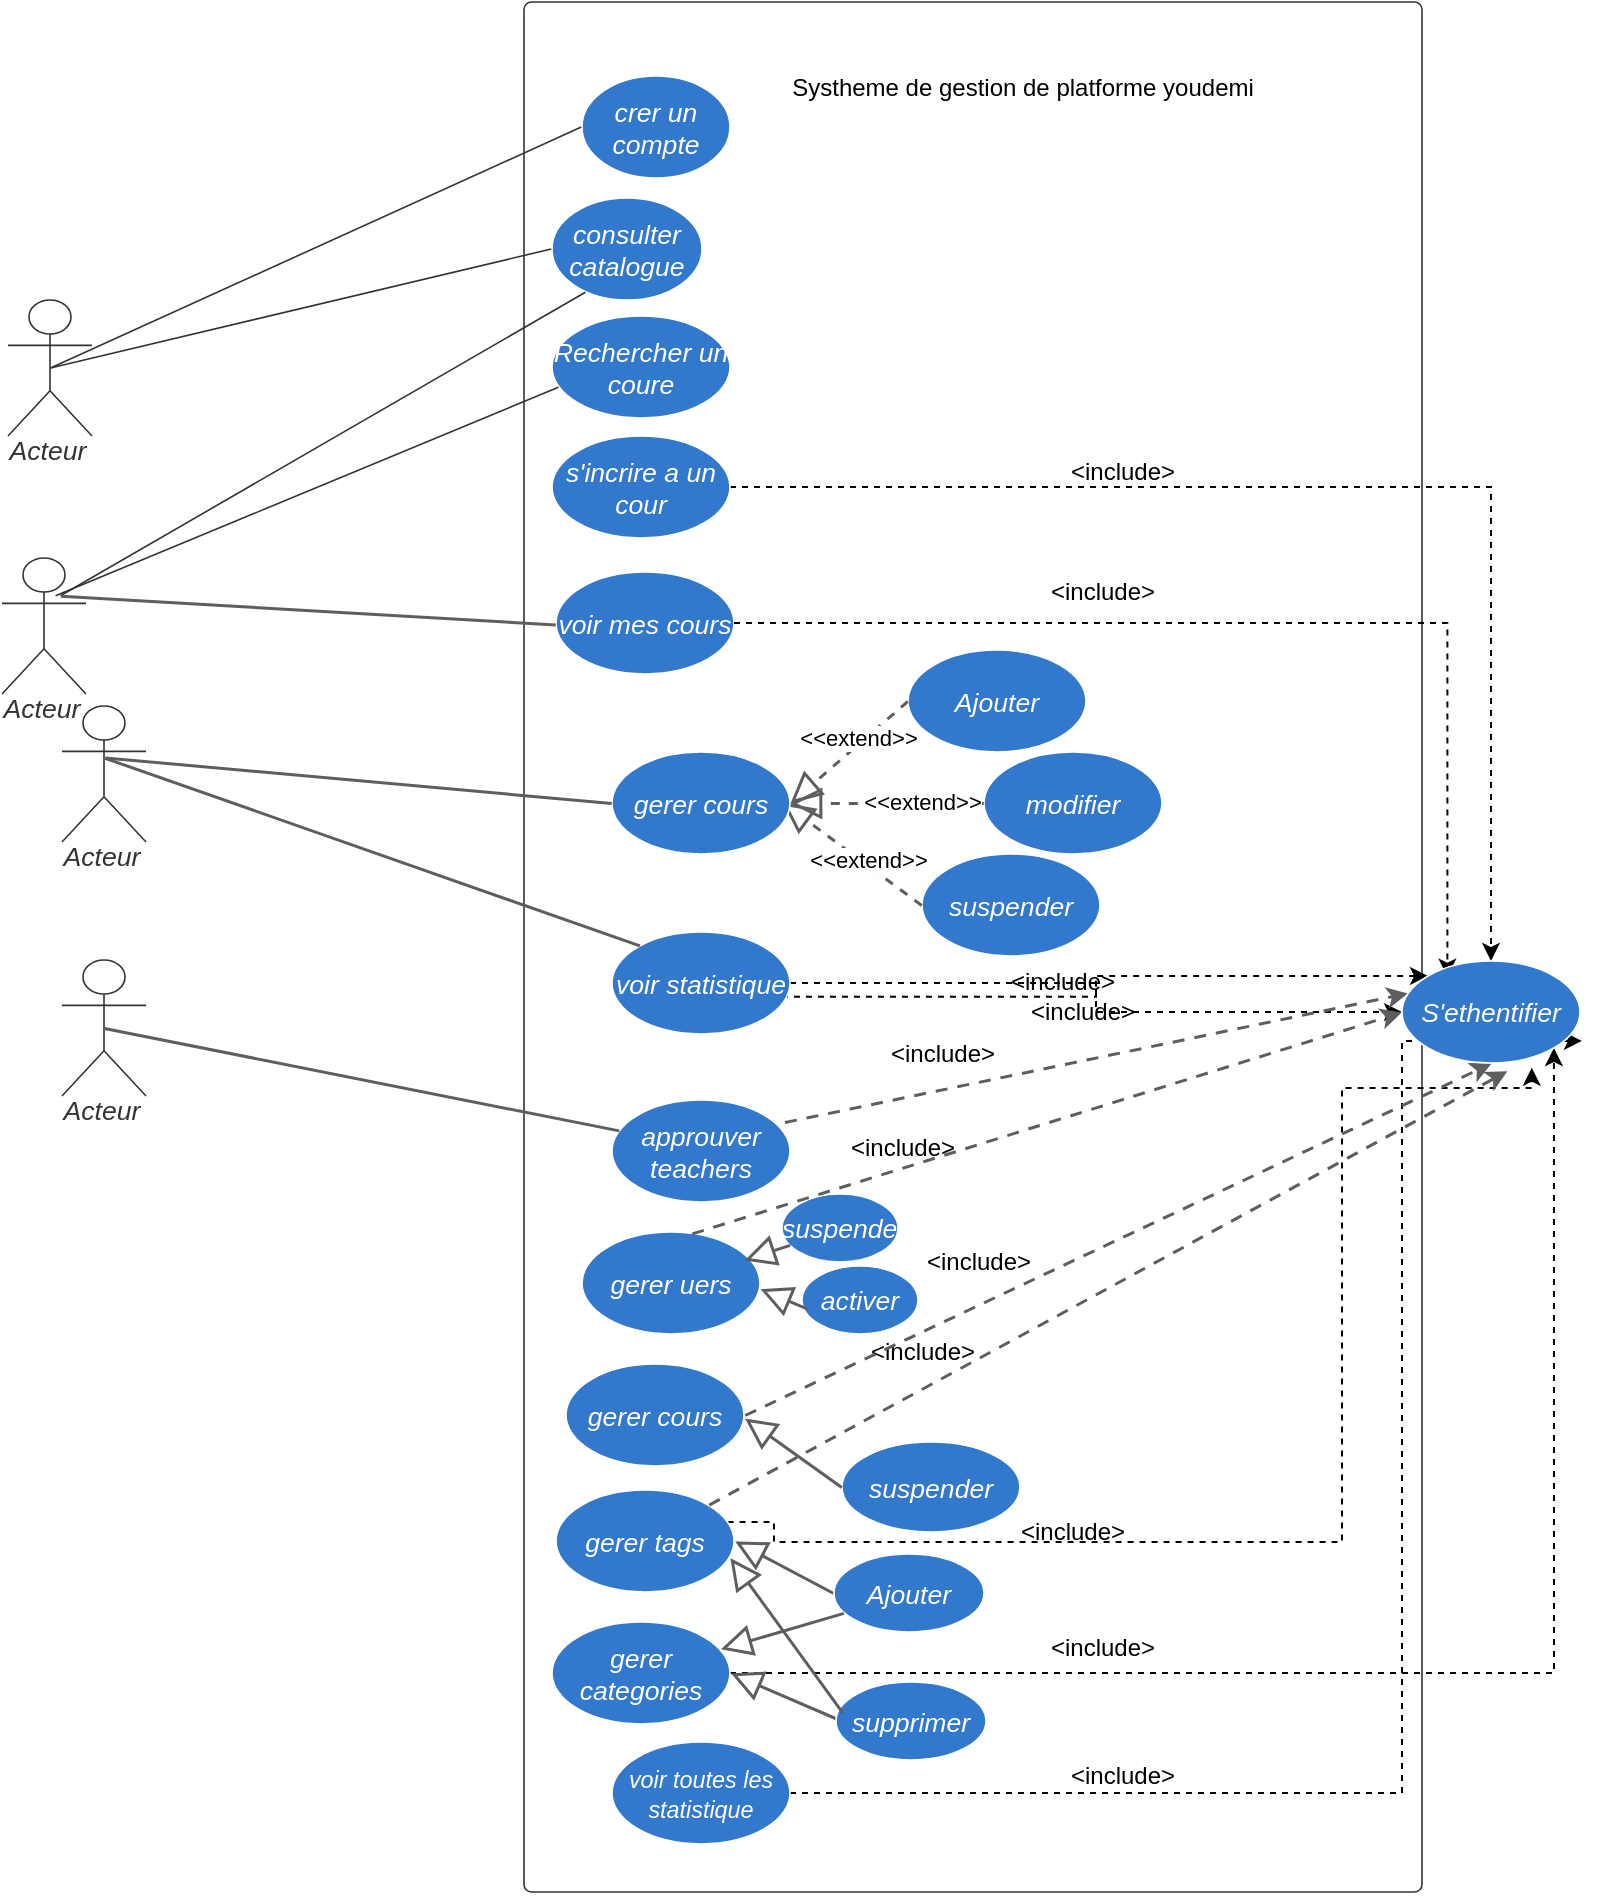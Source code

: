 <mxfile version="26.0.7">
  <diagram name="Page-1" id="Ui1TBhDVcmFBShGfGlzh">
    <mxGraphModel dx="3100" dy="1843" grid="1" gridSize="10" guides="1" tooltips="1" connect="1" arrows="1" fold="1" page="1" pageScale="1" pageWidth="850" pageHeight="1100" math="0" shadow="0">
      <root>
        <mxCell id="0" />
        <mxCell id="1" parent="0" />
        <mxCell id="Mg8GLgadqUV1qvTmAuoZ-1" value="" style="html=1;overflow=block;blockSpacing=1;whiteSpace=wrap;container=1;pointerEvents=0;collapsible=0;recursiveResize=0;fontSize=16.7;fontColor=#333333;fontStyle=3;spacing=0;verticalAlign=bottom;strokeColor=#333333;strokeOpacity=100;fillOpacity=0;rounded=1;absoluteArcSize=1;arcSize=7.5;fillColor=#000000;strokeWidth=0.8;lucidId=941LlKu39cQW;" parent="1" vertex="1">
          <mxGeometry x="-1429" y="-1040" width="449" height="945" as="geometry" />
        </mxCell>
        <mxCell id="Mg8GLgadqUV1qvTmAuoZ-51" value="&amp;lt;include&amp;gt;" style="text;html=1;align=center;verticalAlign=middle;resizable=0;points=[];autosize=1;strokeColor=none;fillColor=none;" parent="Mg8GLgadqUV1qvTmAuoZ-1" vertex="1">
          <mxGeometry x="187" y="615" width="80" height="30" as="geometry" />
        </mxCell>
        <mxCell id="Mg8GLgadqUV1qvTmAuoZ-52" value="&amp;lt;include&amp;gt;" style="text;html=1;align=center;verticalAlign=middle;resizable=0;points=[];autosize=1;strokeColor=none;fillColor=none;" parent="Mg8GLgadqUV1qvTmAuoZ-1" vertex="1">
          <mxGeometry x="159" y="660" width="80" height="30" as="geometry" />
        </mxCell>
        <mxCell id="Mg8GLgadqUV1qvTmAuoZ-61" value="&amp;lt;include&amp;gt;" style="text;html=1;align=center;verticalAlign=middle;resizable=0;points=[];autosize=1;strokeColor=none;fillColor=none;" parent="Mg8GLgadqUV1qvTmAuoZ-1" vertex="1">
          <mxGeometry x="233.5" y="750" width="80" height="30" as="geometry" />
        </mxCell>
        <mxCell id="Mg8GLgadqUV1qvTmAuoZ-33" value="suspender" style="html=1;overflow=block;blockSpacing=1;whiteSpace=wrap;ellipse;fontSize=13.3;fontColor=#ffffff;fontStyle=2;align=center;spacing=0;verticalAlign=middle;strokeColor=#ffffff;strokeOpacity=100;fillOpacity=100;rounded=1;absoluteArcSize=1;arcSize=7.5;fillColor=#3278cc;strokeWidth=0.8;lucidId=kp2LRZCfXuUl;" parent="Mg8GLgadqUV1qvTmAuoZ-1" vertex="1">
          <mxGeometry x="159" y="720" width="89" height="45" as="geometry" />
        </mxCell>
        <mxCell id="Mg8GLgadqUV1qvTmAuoZ-58" value="&amp;lt;include&amp;gt;" style="text;html=1;align=center;verticalAlign=middle;resizable=0;points=[];autosize=1;strokeColor=none;fillColor=none;" parent="Mg8GLgadqUV1qvTmAuoZ-1" vertex="1">
          <mxGeometry x="168.5" y="511" width="80" height="30" as="geometry" />
        </mxCell>
        <mxCell id="Mg8GLgadqUV1qvTmAuoZ-72" value="suspender" style="html=1;overflow=block;blockSpacing=1;whiteSpace=wrap;ellipse;fontSize=13.3;fontColor=#ffffff;fontStyle=2;align=center;spacing=0;verticalAlign=middle;strokeColor=#ffffff;strokeOpacity=100;fillOpacity=100;rounded=1;absoluteArcSize=1;arcSize=7.5;fillColor=#3278cc;strokeWidth=0.8;lucidId=C.1LL-5GV5Vd;" parent="Mg8GLgadqUV1qvTmAuoZ-1" vertex="1">
          <mxGeometry x="129" y="596" width="58" height="34" as="geometry" />
        </mxCell>
        <mxCell id="Mg8GLgadqUV1qvTmAuoZ-73" value="activer" style="html=1;overflow=block;blockSpacing=1;whiteSpace=wrap;ellipse;fontSize=13.3;fontColor=#ffffff;fontStyle=2;align=center;spacing=0;verticalAlign=middle;strokeColor=#ffffff;strokeOpacity=100;fillOpacity=100;rounded=1;absoluteArcSize=1;arcSize=7.5;fillColor=#3278cc;strokeWidth=0.8;lucidId=C.1LL-5GV5Vd;" parent="Mg8GLgadqUV1qvTmAuoZ-1" vertex="1">
          <mxGeometry x="139" y="632" width="58" height="34" as="geometry" />
        </mxCell>
        <mxCell id="Mg8GLgadqUV1qvTmAuoZ-82" value="&amp;lt;include&amp;gt;" style="text;html=1;align=center;verticalAlign=middle;resizable=0;points=[];autosize=1;strokeColor=none;fillColor=none;" parent="Mg8GLgadqUV1qvTmAuoZ-1" vertex="1">
          <mxGeometry x="229" y="475" width="80" height="30" as="geometry" />
        </mxCell>
        <mxCell id="Mg8GLgadqUV1qvTmAuoZ-83" value="&amp;lt;include&amp;gt;" style="text;html=1;align=center;verticalAlign=middle;resizable=0;points=[];autosize=1;strokeColor=none;fillColor=none;" parent="Mg8GLgadqUV1qvTmAuoZ-1" vertex="1">
          <mxGeometry x="248.5" y="280" width="80" height="30" as="geometry" />
        </mxCell>
        <mxCell id="Mg8GLgadqUV1qvTmAuoZ-88" value="&amp;lt;include&amp;gt;" style="text;html=1;align=center;verticalAlign=middle;resizable=0;points=[];autosize=1;strokeColor=none;fillColor=none;" parent="Mg8GLgadqUV1qvTmAuoZ-1" vertex="1">
          <mxGeometry x="239" y="490" width="80" height="30" as="geometry" />
        </mxCell>
        <mxCell id="Mg8GLgadqUV1qvTmAuoZ-91" value="&amp;lt;include&amp;gt;" style="text;html=1;align=center;verticalAlign=middle;resizable=0;points=[];autosize=1;strokeColor=none;fillColor=none;" parent="Mg8GLgadqUV1qvTmAuoZ-1" vertex="1">
          <mxGeometry x="258.5" y="220" width="80" height="30" as="geometry" />
        </mxCell>
        <mxCell id="Mg8GLgadqUV1qvTmAuoZ-11" value="Ajouter" style="html=1;overflow=block;blockSpacing=1;whiteSpace=wrap;ellipse;fontSize=13.3;fontColor=#ffffff;fontStyle=2;align=center;spacing=0;verticalAlign=middle;strokeColor=#ffffff;strokeOpacity=100;fillOpacity=100;rounded=1;absoluteArcSize=1;arcSize=7.5;fillColor=#3278cc;strokeWidth=0.8;lucidId=q.1LQWj7MmdR;" parent="Mg8GLgadqUV1qvTmAuoZ-1" vertex="1">
          <mxGeometry x="192" y="324" width="89" height="51" as="geometry" />
        </mxCell>
        <mxCell id="Mg8GLgadqUV1qvTmAuoZ-12" value="suspender" style="html=1;overflow=block;blockSpacing=1;whiteSpace=wrap;ellipse;fontSize=13.3;fontColor=#ffffff;fontStyle=2;align=center;spacing=0;verticalAlign=middle;strokeColor=#ffffff;strokeOpacity=100;fillOpacity=100;rounded=1;absoluteArcSize=1;arcSize=7.5;fillColor=#3278cc;strokeWidth=0.8;lucidId=C.1LL-5GV5Vd;" parent="Mg8GLgadqUV1qvTmAuoZ-1" vertex="1">
          <mxGeometry x="199" y="426" width="89" height="51" as="geometry" />
        </mxCell>
        <mxCell id="Mg8GLgadqUV1qvTmAuoZ-13" value="modifier" style="html=1;overflow=block;blockSpacing=1;whiteSpace=wrap;ellipse;fontSize=13.3;fontColor=#ffffff;fontStyle=2;align=center;spacing=0;verticalAlign=middle;strokeColor=#ffffff;strokeOpacity=100;fillOpacity=100;rounded=1;absoluteArcSize=1;arcSize=7.5;fillColor=#3278cc;strokeWidth=0.8;lucidId=F.1LamfaoWSi;" parent="Mg8GLgadqUV1qvTmAuoZ-1" vertex="1">
          <mxGeometry x="230" y="375" width="89" height="51" as="geometry" />
        </mxCell>
        <mxCell id="Mg8GLgadqUV1qvTmAuoZ-21" value="" style="html=1;jettySize=18;whiteSpace=wrap;fontSize=13;strokeColor=#5E5E5E;strokeWidth=1.5;rounded=0;startArrow=none;endArrow=block;endFill=0;endSize=12;exitX=-0.004;exitY=0.5;exitPerimeter=0;lucidId=6d2Lq._Pj1i6;dashed=1;" parent="Mg8GLgadqUV1qvTmAuoZ-1" source="Mg8GLgadqUV1qvTmAuoZ-12" edge="1">
          <mxGeometry width="100" height="100" relative="1" as="geometry">
            <Array as="points" />
            <mxPoint x="129" y="400" as="targetPoint" />
          </mxGeometry>
        </mxCell>
        <mxCell id="Mg8GLgadqUV1qvTmAuoZ-94" value="&amp;lt;&amp;lt;extend&lt;span style=&quot;background-color: light-dark(#ffffff, var(--ge-dark-color, #121212)); color: light-dark(rgb(0, 0, 0), rgb(255, 255, 255));&quot;&gt;&amp;gt;&amp;gt;&lt;/span&gt;" style="edgeLabel;html=1;align=center;verticalAlign=middle;resizable=0;points=[];" parent="Mg8GLgadqUV1qvTmAuoZ-21" vertex="1" connectable="0">
          <mxGeometry x="-0.22" y="-3" relative="1" as="geometry">
            <mxPoint x="-1" as="offset" />
          </mxGeometry>
        </mxCell>
        <mxCell id="Mg8GLgadqUV1qvTmAuoZ-2" value="Acteur" style="html=1;overflow=block;blockSpacing=1;shape=umlActor;labelPosition=center;verticalLabelPosition=bottom;verticalAlign=top;whiteSpace=nowrap;fontSize=13.3;fontColor=#333333;fontStyle=2;spacing=0;strokeColor=#333333;strokeOpacity=100;rounded=1;absoluteArcSize=1;arcSize=7.5;fillColor=#ffffff;strokeWidth=0.8;lucidId=941LthHQKbVj;" parent="1" vertex="1">
          <mxGeometry x="-1687" y="-891" width="42" height="68" as="geometry" />
        </mxCell>
        <mxCell id="Mg8GLgadqUV1qvTmAuoZ-3" value="crer un compte" style="html=1;overflow=block;blockSpacing=1;whiteSpace=wrap;ellipse;fontSize=13.3;fontColor=#ffffff;fontStyle=2;align=center;spacing=0;verticalAlign=middle;strokeColor=#ffffff;strokeOpacity=100;fillOpacity=100;rounded=1;absoluteArcSize=1;arcSize=7.5;fillColor=#3278cc;strokeWidth=0.8;lucidId=941LuRp4zqsd;" parent="1" vertex="1">
          <mxGeometry x="-1400" y="-1003" width="74" height="51" as="geometry" />
        </mxCell>
        <mxCell id="Mg8GLgadqUV1qvTmAuoZ-4" value="consulter catalogue" style="html=1;overflow=block;blockSpacing=1;whiteSpace=wrap;ellipse;fontSize=13.3;fontColor=#ffffff;fontStyle=2;align=center;spacing=0;verticalAlign=middle;strokeColor=#ffffff;strokeOpacity=100;fillOpacity=100;rounded=1;absoluteArcSize=1;arcSize=7.5;fillColor=#3278cc;strokeWidth=0.8;lucidId=941LvYkcDMtL;" parent="1" vertex="1">
          <mxGeometry x="-1415" y="-942" width="75" height="51" as="geometry" />
        </mxCell>
        <mxCell id="Mg8GLgadqUV1qvTmAuoZ-5" value="" style="html=1;jettySize=18;whiteSpace=wrap;fontSize=13;strokeColor=#333333;strokeOpacity=100;strokeWidth=0.8;rounded=0;startArrow=none;endArrow=none;exitX=0.506;exitY=0.5;exitPerimeter=0;entryX=-0.005;entryY=0.5;entryPerimeter=0;lucidId=941LddPFpeVx;" parent="1" source="Mg8GLgadqUV1qvTmAuoZ-2" target="Mg8GLgadqUV1qvTmAuoZ-3" edge="1">
          <mxGeometry width="100" height="100" relative="1" as="geometry">
            <Array as="points" />
          </mxGeometry>
        </mxCell>
        <mxCell id="Mg8GLgadqUV1qvTmAuoZ-6" value="" style="html=1;jettySize=18;whiteSpace=wrap;fontSize=13;strokeColor=#333333;strokeOpacity=100;strokeWidth=0.8;rounded=0;startArrow=none;endArrow=none;exitX=0.506;exitY=0.5;exitPerimeter=0;entryX=-0.005;entryY=0.5;entryPerimeter=0;lucidId=941LqlPk4kGE;" parent="1" source="Mg8GLgadqUV1qvTmAuoZ-2" target="Mg8GLgadqUV1qvTmAuoZ-4" edge="1">
          <mxGeometry width="100" height="100" relative="1" as="geometry">
            <Array as="points" />
          </mxGeometry>
        </mxCell>
        <mxCell id="Mg8GLgadqUV1qvTmAuoZ-7" value="Rechercher  un coure" style="html=1;overflow=block;blockSpacing=1;whiteSpace=wrap;ellipse;fontSize=13.3;fontColor=#ffffff;fontStyle=2;align=center;spacing=0;verticalAlign=middle;strokeColor=#ffffff;strokeOpacity=100;fillOpacity=100;rounded=1;absoluteArcSize=1;arcSize=7.5;fillColor=#3278cc;strokeWidth=0.8;lucidId=091LkQ3rRjq5;" parent="1" vertex="1">
          <mxGeometry x="-1415" y="-883" width="89" height="51" as="geometry" />
        </mxCell>
        <mxCell id="Mg8GLgadqUV1qvTmAuoZ-90" style="edgeStyle=orthogonalEdgeStyle;rounded=0;orthogonalLoop=1;jettySize=auto;html=1;dashed=1;" parent="1" source="Mg8GLgadqUV1qvTmAuoZ-8" target="Mg8GLgadqUV1qvTmAuoZ-41" edge="1">
          <mxGeometry relative="1" as="geometry" />
        </mxCell>
        <mxCell id="Mg8GLgadqUV1qvTmAuoZ-8" value="s&#39;incrire a un cour" style="html=1;overflow=block;blockSpacing=1;whiteSpace=wrap;ellipse;fontSize=13.3;fontColor=#ffffff;fontStyle=2;align=center;spacing=0;verticalAlign=middle;strokeColor=#ffffff;strokeOpacity=100;fillOpacity=100;rounded=1;absoluteArcSize=1;arcSize=7.5;fillColor=#3278cc;strokeWidth=0.8;lucidId=G-1Lx12igvuR;" parent="1" vertex="1">
          <mxGeometry x="-1415" y="-823" width="89" height="51" as="geometry" />
        </mxCell>
        <mxCell id="Mg8GLgadqUV1qvTmAuoZ-9" value="voir mes cours" style="html=1;overflow=block;blockSpacing=1;whiteSpace=wrap;ellipse;fontSize=13.3;fontColor=#ffffff;fontStyle=2;align=center;spacing=0;verticalAlign=middle;strokeColor=#ffffff;strokeOpacity=100;fillOpacity=100;rounded=1;absoluteArcSize=1;arcSize=7.5;fillColor=#3278cc;strokeWidth=0.8;lucidId=h_1LVkh3tsEc;" parent="1" vertex="1">
          <mxGeometry x="-1413" y="-755" width="89" height="51" as="geometry" />
        </mxCell>
        <mxCell id="Mg8GLgadqUV1qvTmAuoZ-10" value="gerer cours" style="html=1;overflow=block;blockSpacing=1;whiteSpace=wrap;ellipse;fontSize=13.3;fontColor=#ffffff;fontStyle=2;align=center;spacing=0;verticalAlign=middle;strokeColor=#ffffff;strokeOpacity=100;fillOpacity=100;rounded=1;absoluteArcSize=1;arcSize=7.5;fillColor=#3278cc;strokeWidth=0.8;lucidId=1_1LbxlOV9~X;" parent="1" vertex="1">
          <mxGeometry x="-1385" y="-665" width="89" height="51" as="geometry" />
        </mxCell>
        <mxCell id="Mg8GLgadqUV1qvTmAuoZ-81" style="edgeStyle=orthogonalEdgeStyle;rounded=0;orthogonalLoop=1;jettySize=auto;html=1;exitX=0.955;exitY=0.636;exitDx=0;exitDy=0;entryX=0;entryY=0;entryDx=0;entryDy=0;exitPerimeter=0;dashed=1;" parent="1" source="Mg8GLgadqUV1qvTmAuoZ-14" target="Mg8GLgadqUV1qvTmAuoZ-41" edge="1">
          <mxGeometry relative="1" as="geometry" />
        </mxCell>
        <mxCell id="Mg8GLgadqUV1qvTmAuoZ-85" style="edgeStyle=orthogonalEdgeStyle;rounded=0;orthogonalLoop=1;jettySize=auto;html=1;entryX=0;entryY=0.5;entryDx=0;entryDy=0;dashed=1;" parent="1" source="Mg8GLgadqUV1qvTmAuoZ-14" target="Mg8GLgadqUV1qvTmAuoZ-41" edge="1">
          <mxGeometry relative="1" as="geometry" />
        </mxCell>
        <mxCell id="Mg8GLgadqUV1qvTmAuoZ-14" value="voir statistique" style="html=1;overflow=block;blockSpacing=1;whiteSpace=wrap;ellipse;fontSize=13.3;fontColor=#ffffff;fontStyle=2;align=center;spacing=0;verticalAlign=middle;strokeColor=#ffffff;strokeOpacity=100;fillOpacity=100;rounded=1;absoluteArcSize=1;arcSize=7.5;fillColor=#3278cc;strokeWidth=0.8;lucidId=..1L2m16m8np;" parent="1" vertex="1">
          <mxGeometry x="-1385" y="-575" width="89" height="51" as="geometry" />
        </mxCell>
        <mxCell id="Mg8GLgadqUV1qvTmAuoZ-15" value="Acteur" style="html=1;overflow=block;blockSpacing=1;shape=umlActor;labelPosition=center;verticalLabelPosition=bottom;verticalAlign=top;whiteSpace=nowrap;fontSize=13.3;fontColor=#333333;fontStyle=2;spacing=0;strokeColor=#333333;strokeOpacity=100;rounded=1;absoluteArcSize=1;arcSize=7.5;fillColor=#ffffff;strokeWidth=0.8;lucidId=va2L_WZ010zh;" parent="1" vertex="1">
          <mxGeometry x="-1690" y="-762" width="42" height="68" as="geometry" />
        </mxCell>
        <mxCell id="Mg8GLgadqUV1qvTmAuoZ-16" value="" style="html=1;jettySize=18;whiteSpace=wrap;fontSize=13;strokeColor=#333333;strokeOpacity=100;strokeWidth=0.8;rounded=0;startArrow=none;endArrow=none;exitX=0.696;exitY=0.278;exitPerimeter=0;entryX=0.223;entryY=0.924;entryPerimeter=0;lucidId=Wa2L-mU4~Vg-;" parent="1" source="Mg8GLgadqUV1qvTmAuoZ-15" target="Mg8GLgadqUV1qvTmAuoZ-4" edge="1">
          <mxGeometry width="100" height="100" relative="1" as="geometry">
            <Array as="points" />
          </mxGeometry>
        </mxCell>
        <mxCell id="Mg8GLgadqUV1qvTmAuoZ-17" value="" style="html=1;jettySize=18;whiteSpace=wrap;fontSize=13;strokeColor=#333333;strokeOpacity=100;strokeWidth=0.8;rounded=0;startArrow=none;endArrow=none;exitX=0.638;exitY=0.278;exitPerimeter=0;entryX=0.036;entryY=0.698;entryPerimeter=0;lucidId=5a2L5wO3osyW;" parent="1" source="Mg8GLgadqUV1qvTmAuoZ-15" target="Mg8GLgadqUV1qvTmAuoZ-7" edge="1">
          <mxGeometry width="100" height="100" relative="1" as="geometry">
            <Array as="points" />
          </mxGeometry>
        </mxCell>
        <mxCell id="Mg8GLgadqUV1qvTmAuoZ-18" value="" style="html=1;jettySize=18;whiteSpace=wrap;fontSize=13;strokeColor=#5E5E5E;strokeWidth=1.5;rounded=0;startArrow=none;endArrow=none;exitX=0.696;exitY=0.278;exitPerimeter=0;entryX=-0.004;entryY=0.514;entryPerimeter=0;lucidId=jb2Lhs8Mv7Fj;" parent="1" source="Mg8GLgadqUV1qvTmAuoZ-15" target="Mg8GLgadqUV1qvTmAuoZ-9" edge="1">
          <mxGeometry width="100" height="100" relative="1" as="geometry">
            <Array as="points" />
          </mxGeometry>
        </mxCell>
        <mxCell id="Mg8GLgadqUV1qvTmAuoZ-22" value="Acteur" style="html=1;overflow=block;blockSpacing=1;shape=umlActor;labelPosition=center;verticalLabelPosition=bottom;verticalAlign=top;whiteSpace=nowrap;fontSize=13.3;fontColor=#333333;fontStyle=2;spacing=0;strokeColor=#333333;strokeOpacity=100;rounded=1;absoluteArcSize=1;arcSize=7.5;fillColor=#ffffff;strokeWidth=0.8;lucidId=Ce2LLe9_~VuF;" parent="1" vertex="1">
          <mxGeometry x="-1660" y="-688" width="42" height="68" as="geometry" />
        </mxCell>
        <mxCell id="Mg8GLgadqUV1qvTmAuoZ-23" value="" style="html=1;jettySize=18;whiteSpace=wrap;fontSize=13;strokeColor=#5E5E5E;strokeWidth=1.5;rounded=0;startArrow=none;endArrow=none;exitX=0.509;exitY=0.378;exitPerimeter=0;entryX=-0.004;entryY=0.5;entryPerimeter=0;lucidId=Je2L.Y0Snnt7;" parent="1" source="Mg8GLgadqUV1qvTmAuoZ-22" target="Mg8GLgadqUV1qvTmAuoZ-10" edge="1">
          <mxGeometry width="100" height="100" relative="1" as="geometry">
            <Array as="points" />
          </mxGeometry>
        </mxCell>
        <mxCell id="Mg8GLgadqUV1qvTmAuoZ-24" value="" style="html=1;jettySize=18;whiteSpace=wrap;fontSize=13;strokeColor=#5E5E5E;strokeWidth=1.5;rounded=0;startArrow=none;endArrow=none;exitX=0.509;exitY=0.381;exitPerimeter=0;entryX=0.154;entryY=0.131;entryPerimeter=0;lucidId=Te2LzGm_cZw~;" parent="1" source="Mg8GLgadqUV1qvTmAuoZ-22" target="Mg8GLgadqUV1qvTmAuoZ-14" edge="1">
          <mxGeometry width="100" height="100" relative="1" as="geometry">
            <Array as="points" />
          </mxGeometry>
        </mxCell>
        <mxCell id="Mg8GLgadqUV1qvTmAuoZ-25" value="Acteur" style="html=1;overflow=block;blockSpacing=1;shape=umlActor;labelPosition=center;verticalLabelPosition=bottom;verticalAlign=top;whiteSpace=nowrap;fontSize=13.3;fontColor=#333333;fontStyle=2;spacing=0;strokeColor=#333333;strokeOpacity=100;rounded=1;absoluteArcSize=1;arcSize=7.5;fillColor=#ffffff;strokeWidth=0.8;lucidId=fg2LU4iUvJV~;" parent="1" vertex="1">
          <mxGeometry x="-1660" y="-561" width="42" height="68" as="geometry" />
        </mxCell>
        <mxCell id="Mg8GLgadqUV1qvTmAuoZ-26" value="approuver teachers" style="html=1;overflow=block;blockSpacing=1;whiteSpace=wrap;ellipse;fontSize=13.3;fontColor=#ffffff;fontStyle=2;align=center;spacing=0;verticalAlign=middle;strokeColor=#ffffff;strokeOpacity=100;fillOpacity=100;rounded=1;absoluteArcSize=1;arcSize=7.5;fillColor=#3278cc;strokeWidth=0.8;lucidId=xg2Lln.Aj_me;" parent="1" vertex="1">
          <mxGeometry x="-1385" y="-491" width="89" height="51" as="geometry" />
        </mxCell>
        <mxCell id="Mg8GLgadqUV1qvTmAuoZ-27" value="" style="html=1;jettySize=18;whiteSpace=wrap;fontSize=13;strokeColor=#5E5E5E;strokeWidth=1.5;rounded=0;startArrow=none;endArrow=none;entryX=0.038;entryY=0.298;entryPerimeter=0;lucidId=xg2LbZzp~IL0;exitX=0.5;exitY=0.5;exitDx=0;exitDy=0;exitPerimeter=0;" parent="1" target="Mg8GLgadqUV1qvTmAuoZ-26" edge="1" source="Mg8GLgadqUV1qvTmAuoZ-25">
          <mxGeometry width="100" height="100" relative="1" as="geometry">
            <Array as="points" />
            <mxPoint x="-1478" y="-500" as="sourcePoint" />
          </mxGeometry>
        </mxCell>
        <mxCell id="Mg8GLgadqUV1qvTmAuoZ-28" value="gerer  uers" style="html=1;overflow=block;blockSpacing=1;whiteSpace=wrap;ellipse;fontSize=13.3;fontColor=#ffffff;fontStyle=2;align=center;spacing=0;verticalAlign=middle;strokeColor=#ffffff;strokeOpacity=100;fillOpacity=100;rounded=1;absoluteArcSize=1;arcSize=7.5;fillColor=#3278cc;strokeWidth=0.8;lucidId=Hh2Lwo-XA20D;" parent="1" vertex="1">
          <mxGeometry x="-1400" y="-425" width="89" height="51" as="geometry" />
        </mxCell>
        <mxCell id="Mg8GLgadqUV1qvTmAuoZ-29" value="gerer cours" style="html=1;overflow=block;blockSpacing=1;whiteSpace=wrap;ellipse;fontSize=13.3;fontColor=#ffffff;fontStyle=2;align=center;spacing=0;verticalAlign=middle;strokeColor=#ffffff;strokeOpacity=100;fillOpacity=100;rounded=1;absoluteArcSize=1;arcSize=7.5;fillColor=#3278cc;strokeWidth=0.8;lucidId=8h2LIAl4n-Lp;" parent="1" vertex="1">
          <mxGeometry x="-1408" y="-359" width="89" height="51" as="geometry" />
        </mxCell>
        <mxCell id="Mg8GLgadqUV1qvTmAuoZ-59" style="edgeStyle=orthogonalEdgeStyle;rounded=0;orthogonalLoop=1;jettySize=auto;html=1;dashed=1;entryX=0.729;entryY=1.046;entryDx=0;entryDy=0;entryPerimeter=0;" parent="1" source="Mg8GLgadqUV1qvTmAuoZ-30" target="Mg8GLgadqUV1qvTmAuoZ-41" edge="1">
          <mxGeometry relative="1" as="geometry">
            <mxPoint x="-1100" y="-434" as="targetPoint" />
            <Array as="points">
              <mxPoint x="-1304" y="-280" />
              <mxPoint x="-1304" y="-270" />
              <mxPoint x="-1020" y="-270" />
              <mxPoint x="-1020" y="-497" />
            </Array>
          </mxGeometry>
        </mxCell>
        <mxCell id="Mg8GLgadqUV1qvTmAuoZ-30" value="gerer tags" style="html=1;overflow=block;blockSpacing=1;whiteSpace=wrap;ellipse;fontSize=13.3;fontColor=#ffffff;fontStyle=2;align=center;spacing=0;verticalAlign=middle;strokeColor=#ffffff;strokeOpacity=100;fillOpacity=100;rounded=1;absoluteArcSize=1;arcSize=7.5;fillColor=#3278cc;strokeWidth=0.8;lucidId=yk2LVG-fJp6v;" parent="1" vertex="1">
          <mxGeometry x="-1413" y="-296" width="89" height="51" as="geometry" />
        </mxCell>
        <mxCell id="Mg8GLgadqUV1qvTmAuoZ-62" style="edgeStyle=orthogonalEdgeStyle;rounded=0;orthogonalLoop=1;jettySize=auto;html=1;exitX=1;exitY=0.5;exitDx=0;exitDy=0;entryX=1;entryY=1;entryDx=0;entryDy=0;dashed=1;" parent="1" source="Mg8GLgadqUV1qvTmAuoZ-31" target="Mg8GLgadqUV1qvTmAuoZ-41" edge="1">
          <mxGeometry relative="1" as="geometry" />
        </mxCell>
        <mxCell id="Mg8GLgadqUV1qvTmAuoZ-31" value="gerer categories" style="html=1;overflow=block;blockSpacing=1;whiteSpace=wrap;ellipse;fontSize=13.3;fontColor=#ffffff;fontStyle=2;align=center;spacing=0;verticalAlign=middle;strokeColor=#ffffff;strokeOpacity=100;fillOpacity=100;rounded=1;absoluteArcSize=1;arcSize=7.5;fillColor=#3278cc;strokeWidth=0.8;lucidId=Mk2LmOPtaT2O;" parent="1" vertex="1">
          <mxGeometry x="-1415" y="-230" width="89" height="51" as="geometry" />
        </mxCell>
        <mxCell id="Mg8GLgadqUV1qvTmAuoZ-70" value="" style="edgeStyle=orthogonalEdgeStyle;rounded=0;orthogonalLoop=1;jettySize=auto;html=1;entryX=1.011;entryY=0.784;entryDx=0;entryDy=0;entryPerimeter=0;dashed=1;" parent="1" source="Mg8GLgadqUV1qvTmAuoZ-32" target="Mg8GLgadqUV1qvTmAuoZ-41" edge="1">
          <mxGeometry relative="1" as="geometry">
            <Array as="points">
              <mxPoint x="-990" y="-144" />
            </Array>
          </mxGeometry>
        </mxCell>
        <mxCell id="Mg8GLgadqUV1qvTmAuoZ-32" value="voir toutes les statistique" style="html=1;overflow=block;blockSpacing=1;whiteSpace=wrap;ellipse;fontSize=11.7;fontColor=#ffffff;fontStyle=2;spacing=0;verticalAlign=middle;strokeColor=#ffffff;strokeOpacity=100;fillOpacity=100;rounded=1;absoluteArcSize=1;arcSize=7.5;fillColor=#3278cc;strokeWidth=0.8;lucidId=1k2Lv8DW_pkJ;" parent="1" vertex="1">
          <mxGeometry x="-1385" y="-170" width="89" height="51" as="geometry" />
        </mxCell>
        <mxCell id="Mg8GLgadqUV1qvTmAuoZ-34" value="" style="html=1;jettySize=18;whiteSpace=wrap;fontSize=13;strokeColor=#5E5E5E;strokeWidth=1.5;rounded=0;startArrow=none;endArrow=block;endFill=0;endSize=12;exitX=-0.005;exitY=0.5;exitPerimeter=0;entryX=1.004;entryY=0.5;entryPerimeter=0;lucidId=kp2LaM0NmFh1;" parent="1" source="Mg8GLgadqUV1qvTmAuoZ-37" target="Mg8GLgadqUV1qvTmAuoZ-30" edge="1">
          <mxGeometry width="100" height="100" relative="1" as="geometry">
            <Array as="points" />
          </mxGeometry>
        </mxCell>
        <mxCell id="Mg8GLgadqUV1qvTmAuoZ-35" value="" style="html=1;jettySize=18;whiteSpace=wrap;fontSize=13;strokeColor=#5E5E5E;strokeWidth=1.5;rounded=0;startArrow=none;endArrow=block;endFill=0;endSize=12;exitX=-0.004;exitY=0.5;exitPerimeter=0;entryX=1.003;entryY=0.529;entryPerimeter=0;lucidId=kp2L96lahsYU;" parent="1" source="Mg8GLgadqUV1qvTmAuoZ-33" target="Mg8GLgadqUV1qvTmAuoZ-29" edge="1">
          <mxGeometry width="100" height="100" relative="1" as="geometry">
            <Array as="points" />
          </mxGeometry>
        </mxCell>
        <mxCell id="Mg8GLgadqUV1qvTmAuoZ-36" value="" style="html=1;jettySize=18;whiteSpace=wrap;fontSize=13;strokeColor=#5E5E5E;strokeWidth=1.5;rounded=0;startArrow=none;endArrow=block;endFill=0;endSize=12;exitX=0.04;exitY=0.5;exitPerimeter=0;entryX=1.004;entryY=0.5;entryPerimeter=0;lucidId=_p2LCfqFUEXl;exitDx=0;exitDy=0;" parent="1" source="Mg8GLgadqUV1qvTmAuoZ-38" target="Mg8GLgadqUV1qvTmAuoZ-31" edge="1">
          <mxGeometry width="100" height="100" relative="1" as="geometry">
            <Array as="points" />
          </mxGeometry>
        </mxCell>
        <mxCell id="Mg8GLgadqUV1qvTmAuoZ-37" value="Ajouter" style="html=1;overflow=block;blockSpacing=1;whiteSpace=wrap;ellipse;fontSize=13.3;fontColor=#ffffff;fontStyle=2;align=center;spacing=0;verticalAlign=middle;strokeColor=#ffffff;strokeOpacity=100;fillOpacity=100;rounded=1;absoluteArcSize=1;arcSize=7.5;fillColor=#3278cc;strokeWidth=0.8;lucidId=Rq2L4X-otq3j;" parent="1" vertex="1">
          <mxGeometry x="-1274" y="-264" width="75" height="39" as="geometry" />
        </mxCell>
        <mxCell id="Mg8GLgadqUV1qvTmAuoZ-38" value="supprimer" style="html=1;overflow=block;blockSpacing=1;whiteSpace=wrap;ellipse;fontSize=13.3;fontColor=#ffffff;fontStyle=2;align=center;spacing=0;verticalAlign=middle;strokeColor=#ffffff;strokeOpacity=100;fillOpacity=100;rounded=1;absoluteArcSize=1;arcSize=7.5;fillColor=#3278cc;strokeWidth=0.8;lucidId=gr2LM_mVLVfV;" parent="1" vertex="1">
          <mxGeometry x="-1273" y="-200" width="75" height="39" as="geometry" />
        </mxCell>
        <mxCell id="Mg8GLgadqUV1qvTmAuoZ-39" value="" style="html=1;jettySize=18;whiteSpace=wrap;fontSize=13;strokeColor=#5E5E5E;strokeWidth=1.5;rounded=0;startArrow=none;endArrow=block;endFill=0;endSize=12;exitX=0.063;exitY=0.755;exitPerimeter=0;entryX=0.946;entryY=0.263;entryPerimeter=0;lucidId=ks2LEJW2Lzrj;" parent="1" source="Mg8GLgadqUV1qvTmAuoZ-37" target="Mg8GLgadqUV1qvTmAuoZ-31" edge="1">
          <mxGeometry width="100" height="100" relative="1" as="geometry">
            <Array as="points" />
          </mxGeometry>
        </mxCell>
        <mxCell id="Mg8GLgadqUV1qvTmAuoZ-40" value="" style="html=1;jettySize=18;whiteSpace=wrap;fontSize=13;strokeColor=#5E5E5E;strokeWidth=1.5;rounded=0;startArrow=none;endArrow=block;endFill=0;endSize=12;exitX=0.044;exitY=0.395;exitPerimeter=0;entryX=0.977;entryY=0.664;entryPerimeter=0;lucidId=Us2LPau.Zvet;exitDx=0;exitDy=0;" parent="1" source="Mg8GLgadqUV1qvTmAuoZ-38" target="Mg8GLgadqUV1qvTmAuoZ-30" edge="1">
          <mxGeometry width="100" height="100" relative="1" as="geometry">
            <Array as="points" />
          </mxGeometry>
        </mxCell>
        <mxCell id="Mg8GLgadqUV1qvTmAuoZ-42" value="" style="html=1;jettySize=18;whiteSpace=wrap;fontSize=13;strokeColor=#5E5E5E;dashed=1;fixDash=1;dashPattern=6 5;strokeWidth=1.5;rounded=0;startArrow=none;exitX=0.969;exitY=0.216;exitPerimeter=0;entryX=0.031;entryY=0.313;entryPerimeter=0;lucidId=Jw2LUILm8bSc;exitDx=0;exitDy=0;" parent="1" source="Mg8GLgadqUV1qvTmAuoZ-26" target="Mg8GLgadqUV1qvTmAuoZ-41" edge="1">
          <mxGeometry width="100" height="100" relative="1" as="geometry">
            <Array as="points" />
          </mxGeometry>
        </mxCell>
        <mxCell id="Mg8GLgadqUV1qvTmAuoZ-44" value="" style="html=1;jettySize=18;whiteSpace=wrap;fontSize=13;strokeColor=#5E5E5E;dashed=1;fixDash=1;dashPattern=6 5;strokeWidth=1.5;rounded=0;startArrow=none;entryX=-0.004;entryY=0.5;entryPerimeter=0;lucidId=qx2LO.jTKEO8;exitX=0.617;exitY=0.014;exitDx=0;exitDy=0;exitPerimeter=0;" parent="1" source="Mg8GLgadqUV1qvTmAuoZ-28" target="Mg8GLgadqUV1qvTmAuoZ-41" edge="1">
          <mxGeometry width="100" height="100" relative="1" as="geometry">
            <Array as="points" />
            <mxPoint x="-1311" y="-400" as="sourcePoint" />
          </mxGeometry>
        </mxCell>
        <mxCell id="Mg8GLgadqUV1qvTmAuoZ-46" value="" style="html=1;jettySize=18;whiteSpace=wrap;fontSize=13;strokeColor=#5E5E5E;dashed=1;fixDash=1;dashPattern=6 5;strokeWidth=1.5;rounded=0;startArrow=none;exitX=1.004;exitY=0.5;exitPerimeter=0;entryX=0.5;entryY=1;lucidId=Mx2L-xrgmzQV;entryDx=0;entryDy=0;" parent="1" source="Mg8GLgadqUV1qvTmAuoZ-29" target="Mg8GLgadqUV1qvTmAuoZ-41" edge="1">
          <mxGeometry width="100" height="100" relative="1" as="geometry">
            <Array as="points" />
          </mxGeometry>
        </mxCell>
        <mxCell id="Mg8GLgadqUV1qvTmAuoZ-50" value="&amp;lt;include&amp;gt;" style="text;html=1;align=center;verticalAlign=middle;resizable=0;points=[];autosize=1;strokeColor=none;fillColor=none;" parent="1" vertex="1">
          <mxGeometry x="-1280" y="-482" width="80" height="30" as="geometry" />
        </mxCell>
        <mxCell id="Mg8GLgadqUV1qvTmAuoZ-54" value="" style="html=1;jettySize=18;whiteSpace=wrap;fontSize=13;strokeColor=#5E5E5E;dashed=1;fixDash=1;dashPattern=6 5;strokeWidth=1.5;rounded=0;startArrow=none;exitX=0.858;exitY=0.143;exitPerimeter=0;lucidId=dy2LiUYxcJ_t;entryX=0.589;entryY=1.076;entryDx=0;entryDy=0;entryPerimeter=0;" parent="1" source="Mg8GLgadqUV1qvTmAuoZ-30" target="Mg8GLgadqUV1qvTmAuoZ-41" edge="1">
          <mxGeometry width="100" height="100" relative="1" as="geometry">
            <Array as="points" />
            <mxPoint x="-1337" y="-289" as="sourcePoint" />
            <mxPoint x="-1264" y="-330" as="targetPoint" />
          </mxGeometry>
        </mxCell>
        <mxCell id="Mg8GLgadqUV1qvTmAuoZ-60" value="&lt;span style=&quot;color: rgba(0, 0, 0, 0); font-family: monospace; font-size: 0px; text-align: start;&quot;&gt;%3CmxGraphModel%3E%3Croot%3E%3CmxCell%20id%3D%220%22%2F%3E%3CmxCell%20id%3D%221%22%20parent%3D%220%22%2F%3E%3CmxCell%20id%3D%222%22%20value%3D%22%26amp%3Blt%3Binclude%26amp%3Bgt%3B%22%20style%3D%22text%3Bhtml%3D1%3Balign%3Dcenter%3BverticalAlign%3Dmiddle%3Bresizable%3D0%3Bpoints%3D%5B%5D%3Bautosize%3D1%3BstrokeColor%3Dnone%3BfillColor%3Dnone%3B%22%20vertex%3D%221%22%20parent%3D%221%22%3E%3CmxGeometry%20x%3D%22-1287%22%20y%3D%22-380%22%20width%3D%2280%22%20height%3D%2230%22%20as%3D%22geometry%22%2F%3E%3C%2FmxCell%3E%3C%2Froot%3E%3C%2FmxGraphModel%3E&lt;/span&gt;&lt;span style=&quot;color: rgba(0, 0, 0, 0); font-family: monospace; font-size: 0px; text-align: start;&quot;&gt;%3CmxGraphModel%3E%3Croot%3E%3CmxCell%20id%3D%220%22%2F%3E%3CmxCell%20id%3D%221%22%20parent%3D%220%22%2F%3E%3CmxCell%20id%3D%222%22%20value%3D%22%26amp%3Blt%3Binclude%26amp%3Bgt%3B%22%20style%3D%22text%3Bhtml%3D1%3Balign%3Dcenter%3BverticalAlign%3Dmiddle%3Bresizable%3D0%3Bpoints%3D%5B%5D%3Bautosize%3D1%3BstrokeColor%3Dnone%3BfillColor%3Dnone%3B%22%20vertex%3D%221%22%20parent%3D%221%22%3E%3CmxGeometry%20x%3D%22-1287%22%20y%3D%22-380%22%20width%3D%2280%22%20height%3D%2230%22%20as%3D%22geometry%22%2F%3E%3C%2FmxCell%3E%3C%2Froot%3E%3C%2FmxGraphModel%3E&amp;lt;&lt;/span&gt;" style="text;html=1;align=center;verticalAlign=middle;resizable=0;points=[];autosize=1;strokeColor=none;fillColor=none;" parent="1" vertex="1">
          <mxGeometry x="-1180" y="-302" width="20" height="30" as="geometry" />
        </mxCell>
        <mxCell id="Mg8GLgadqUV1qvTmAuoZ-67" value="&amp;lt;include&amp;gt;" style="text;html=1;align=center;verticalAlign=middle;resizable=0;points=[];autosize=1;strokeColor=none;fillColor=none;" parent="1" vertex="1">
          <mxGeometry x="-1180" y="-232" width="80" height="30" as="geometry" />
        </mxCell>
        <mxCell id="Mg8GLgadqUV1qvTmAuoZ-71" value="&amp;lt;include&amp;gt;" style="text;html=1;align=center;verticalAlign=middle;resizable=0;points=[];autosize=1;strokeColor=none;fillColor=none;" parent="1" vertex="1">
          <mxGeometry x="-1170" y="-168" width="80" height="30" as="geometry" />
        </mxCell>
        <mxCell id="Mg8GLgadqUV1qvTmAuoZ-74" value="" style="html=1;jettySize=18;whiteSpace=wrap;fontSize=13;strokeColor=#5E5E5E;strokeWidth=1.5;rounded=0;startArrow=none;endArrow=block;endFill=0;endSize=12;entryX=0.92;entryY=0.78;entryPerimeter=0;lucidId=6d2Lq._Pj1i6;" parent="1" source="Mg8GLgadqUV1qvTmAuoZ-72" edge="1">
          <mxGeometry width="100" height="100" relative="1" as="geometry">
            <Array as="points" />
            <mxPoint x="-1282" y="-374" as="sourcePoint" />
            <mxPoint x="-1319" y="-411" as="targetPoint" />
          </mxGeometry>
        </mxCell>
        <mxCell id="Mg8GLgadqUV1qvTmAuoZ-75" value="" style="html=1;jettySize=18;whiteSpace=wrap;fontSize=13;strokeColor=#5E5E5E;strokeWidth=1.5;rounded=0;startArrow=none;endArrow=block;endFill=0;endSize=12;entryX=1.001;entryY=0.557;entryPerimeter=0;lucidId=6d2Lq._Pj1i6;exitX=0.041;exitY=0.624;exitDx=0;exitDy=0;entryDx=0;entryDy=0;exitPerimeter=0;" parent="1" source="Mg8GLgadqUV1qvTmAuoZ-73" target="Mg8GLgadqUV1qvTmAuoZ-28" edge="1">
          <mxGeometry width="100" height="100" relative="1" as="geometry">
            <Array as="points" />
            <mxPoint x="-1288" y="-407" as="sourcePoint" />
            <mxPoint x="-1309" y="-401" as="targetPoint" />
          </mxGeometry>
        </mxCell>
        <mxCell id="Mg8GLgadqUV1qvTmAuoZ-79" style="edgeStyle=orthogonalEdgeStyle;rounded=0;orthogonalLoop=1;jettySize=auto;html=1;exitX=1;exitY=0.5;exitDx=0;exitDy=0;entryX=0.255;entryY=0.153;entryDx=0;entryDy=0;entryPerimeter=0;dashed=1;" parent="1" source="Mg8GLgadqUV1qvTmAuoZ-9" target="Mg8GLgadqUV1qvTmAuoZ-41" edge="1">
          <mxGeometry relative="1" as="geometry" />
        </mxCell>
        <mxCell id="Mg8GLgadqUV1qvTmAuoZ-89" value="Systheme de gestion de platforme youdemi" style="text;html=1;align=center;verticalAlign=middle;resizable=0;points=[];autosize=1;strokeColor=none;fillColor=none;" parent="1" vertex="1">
          <mxGeometry x="-1305" y="-1012" width="250" height="30" as="geometry" />
        </mxCell>
        <mxCell id="Mg8GLgadqUV1qvTmAuoZ-19" value="" style="html=1;jettySize=18;whiteSpace=wrap;fontSize=13;strokeColor=#5E5E5E;strokeWidth=1.5;rounded=0;startArrow=none;endArrow=block;endFill=0;endSize=12;exitX=-0.004;exitY=0.5;exitPerimeter=0;entryX=1;entryY=0.5;lucidId=Ld2LLuzbFM0p;dashed=1;entryDx=0;entryDy=0;" parent="1" source="Mg8GLgadqUV1qvTmAuoZ-11" target="Mg8GLgadqUV1qvTmAuoZ-10" edge="1">
          <mxGeometry width="100" height="100" relative="1" as="geometry">
            <Array as="points" />
            <mxPoint x="-1271.392" y="-656.942" as="targetPoint" />
          </mxGeometry>
        </mxCell>
        <mxCell id="Mg8GLgadqUV1qvTmAuoZ-92" value="&amp;lt;&amp;lt;extend&amp;gt;&amp;gt;" style="edgeLabel;html=1;align=center;verticalAlign=middle;resizable=0;points=[];" parent="Mg8GLgadqUV1qvTmAuoZ-19" vertex="1" connectable="0">
          <mxGeometry x="-0.211" y="-3" relative="1" as="geometry">
            <mxPoint as="offset" />
          </mxGeometry>
        </mxCell>
        <mxCell id="Mg8GLgadqUV1qvTmAuoZ-20" value="" style="html=1;jettySize=18;whiteSpace=wrap;fontSize=13;strokeColor=#5E5E5E;strokeWidth=1.5;rounded=1;arcSize=12;edgeStyle=orthogonalEdgeStyle;startArrow=none;endArrow=block;endFill=0;endSize=12;exitX=-0.004;exitY=0.5;exitPerimeter=0;entryX=1;entryY=0.5;lucidId=3d2LIr-A2oql;dashed=1;entryDx=0;entryDy=0;" parent="1" source="Mg8GLgadqUV1qvTmAuoZ-13" target="Mg8GLgadqUV1qvTmAuoZ-10" edge="1">
          <mxGeometry width="100" height="100" relative="1" as="geometry">
            <Array as="points" />
            <mxPoint x="-1259.644" y="-639.5" as="targetPoint" />
          </mxGeometry>
        </mxCell>
        <mxCell id="Mg8GLgadqUV1qvTmAuoZ-93" value="&amp;lt;&amp;lt;extend&amp;gt;&amp;gt;" style="edgeLabel;html=1;align=center;verticalAlign=middle;resizable=0;points=[];" parent="Mg8GLgadqUV1qvTmAuoZ-20" vertex="1" connectable="0">
          <mxGeometry x="-0.359" y="-1" relative="1" as="geometry">
            <mxPoint as="offset" />
          </mxGeometry>
        </mxCell>
        <mxCell id="Mg8GLgadqUV1qvTmAuoZ-41" value="S&#39;ethentifier" style="html=1;overflow=block;blockSpacing=1;whiteSpace=wrap;ellipse;fontSize=13.3;fontColor=#ffffff;fontStyle=2;align=center;spacing=0;verticalAlign=middle;strokeColor=#ffffff;strokeOpacity=100;fillOpacity=100;rounded=1;absoluteArcSize=1;arcSize=7.5;fillColor=#3278cc;strokeWidth=0.8;lucidId=ju2LdiwDvMii;" parent="1" vertex="1">
          <mxGeometry x="-990" y="-560.5" width="89" height="51" as="geometry" />
        </mxCell>
      </root>
    </mxGraphModel>
  </diagram>
</mxfile>
